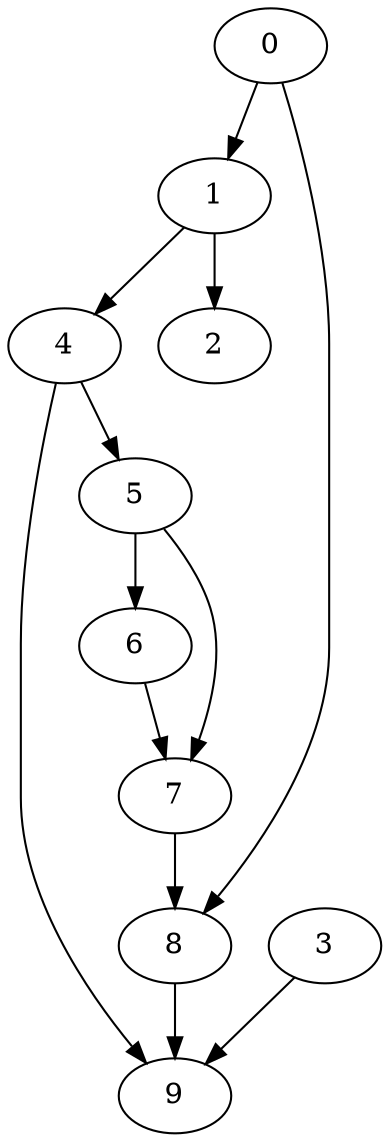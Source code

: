 digraph {
	0
	1
	2
	3
	4
	5
	6
	7
	8
	9
	0 -> 1
	1 -> 2
	4 -> 5
	5 -> 6
	5 -> 7
	6 -> 7
	0 -> 8
	7 -> 8
	4 -> 9
	8 -> 9
	3 -> 9
	1 -> 4
}
